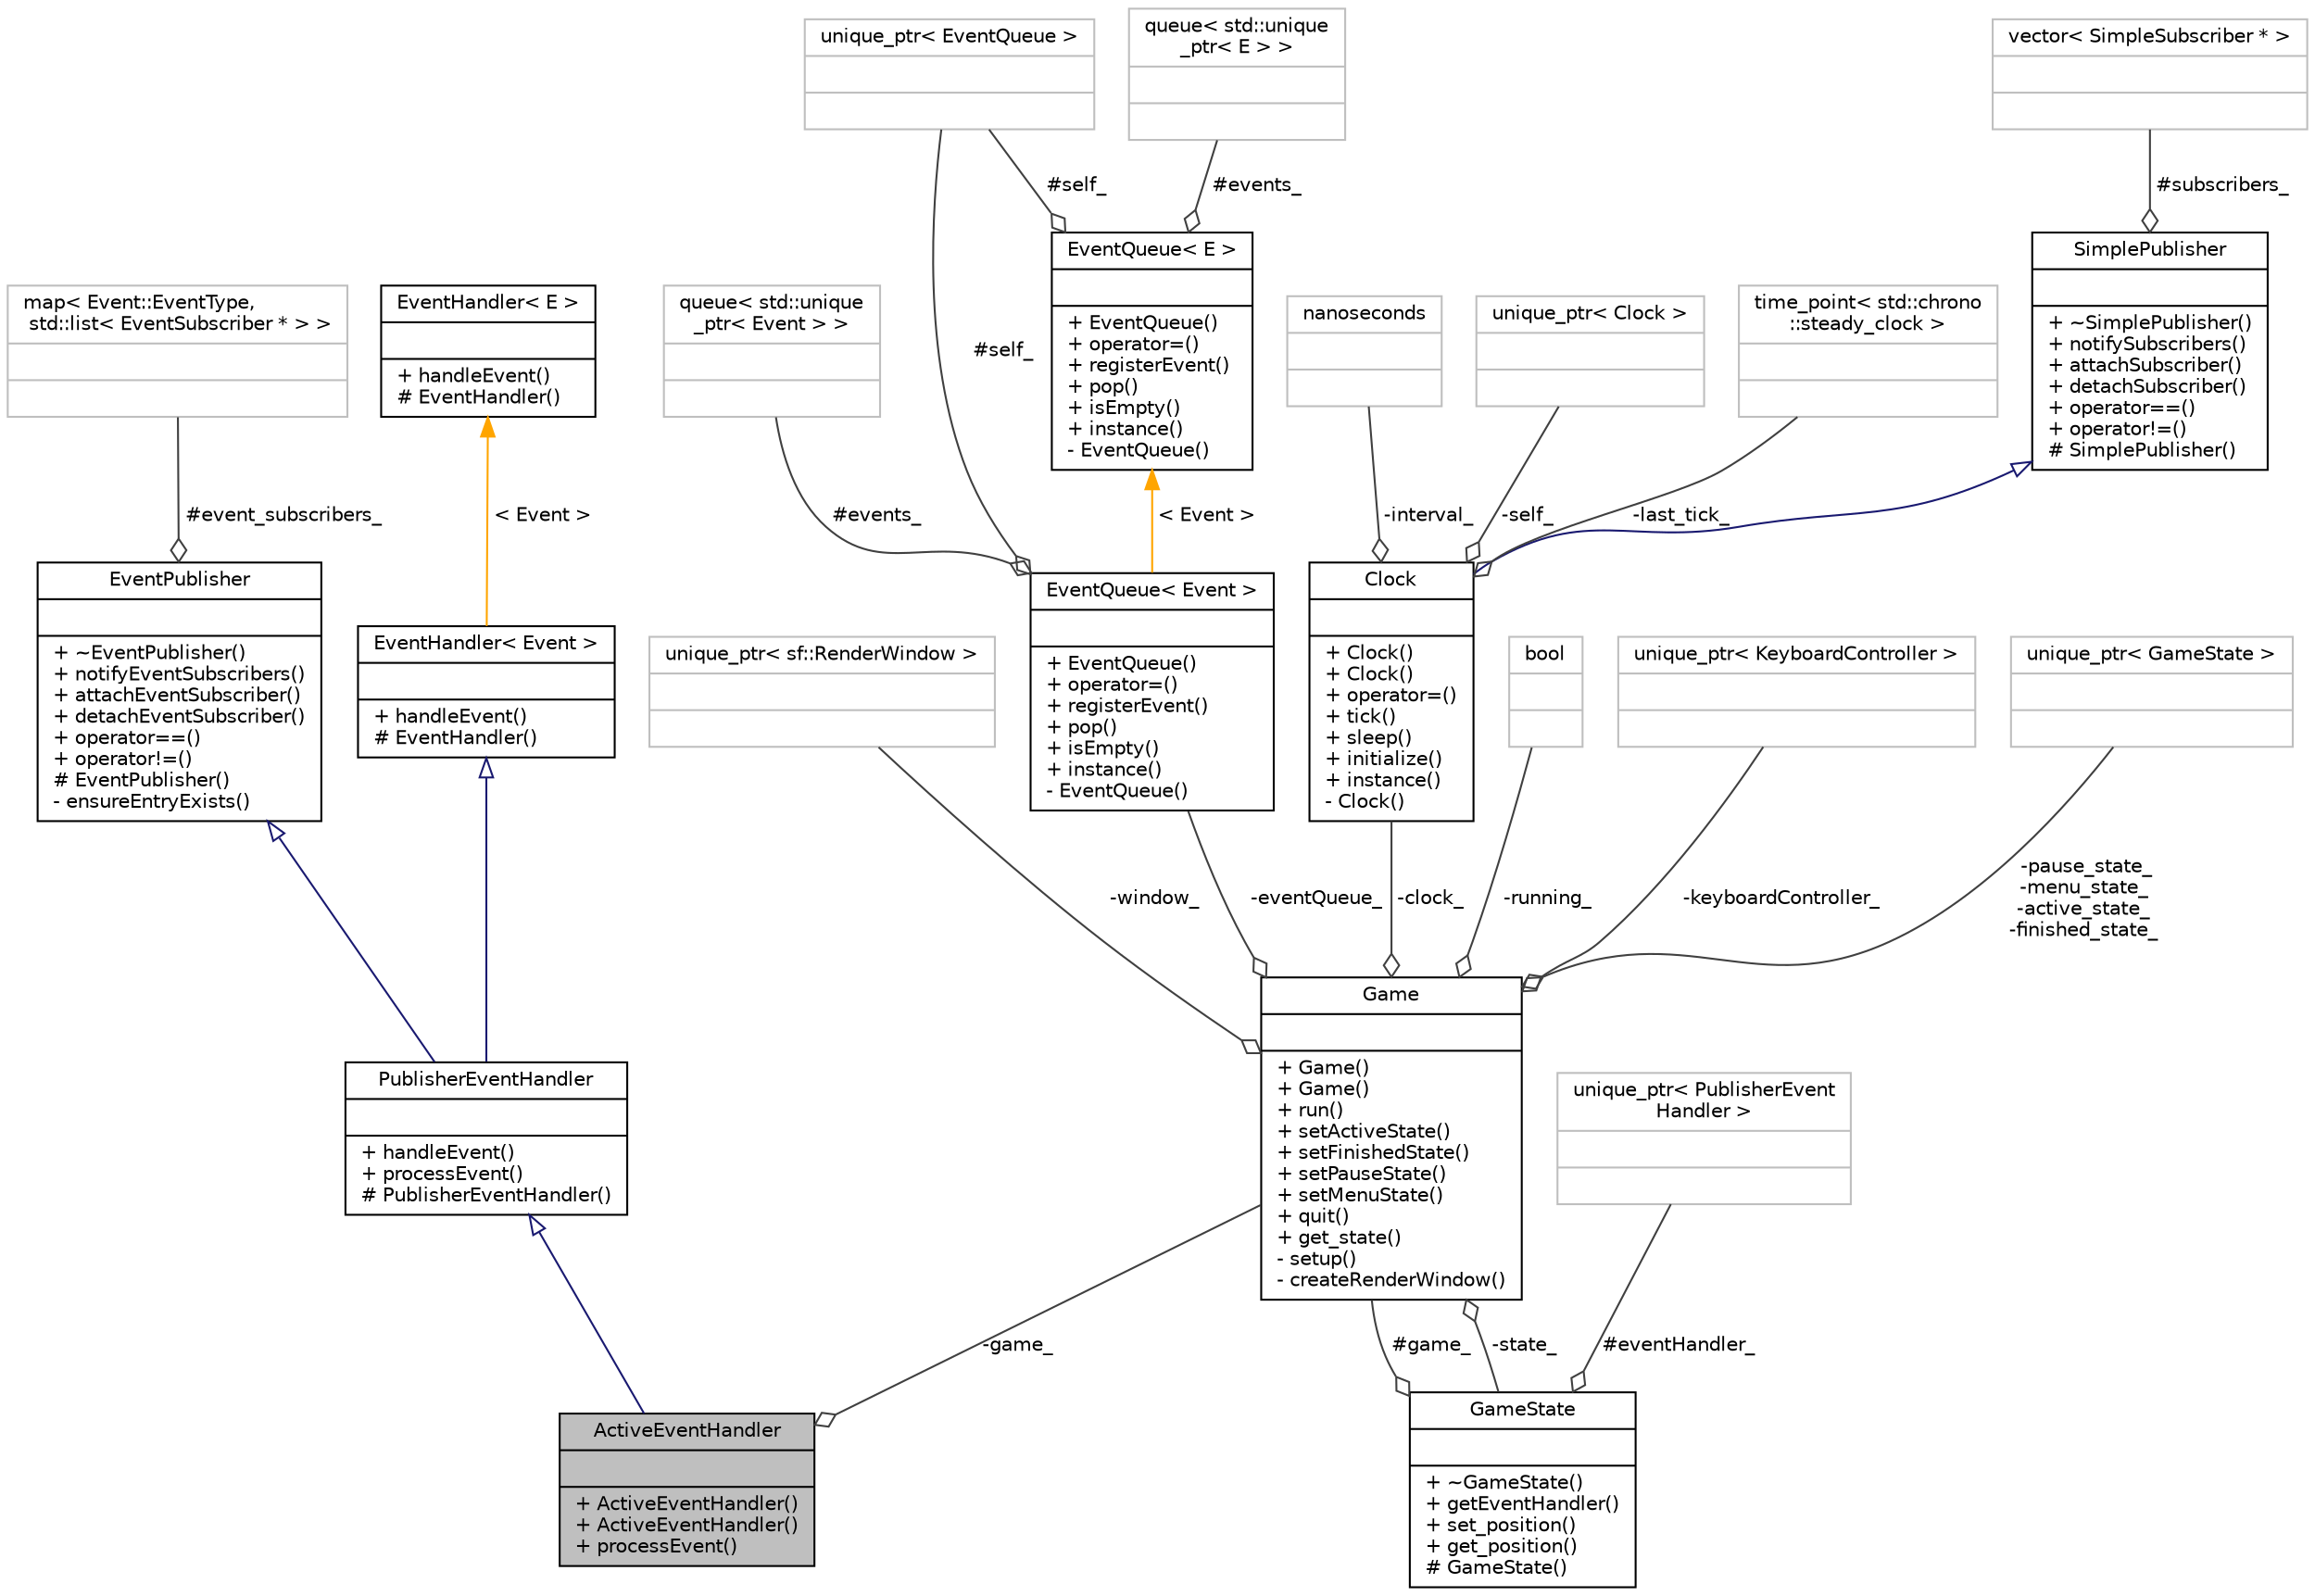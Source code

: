 digraph "ActiveEventHandler"
{
 // INTERACTIVE_SVG=YES
 // LATEX_PDF_SIZE
  bgcolor="transparent";
  edge [fontname="Helvetica",fontsize="10",labelfontname="Helvetica",labelfontsize="10"];
  node [fontname="Helvetica",fontsize="10",shape=record];
  Node1 [label="{ActiveEventHandler\n||+ ActiveEventHandler()\l+ ActiveEventHandler()\l+ processEvent()\l}",height=0.2,width=0.4,color="black", fillcolor="grey75", style="filled", fontcolor="black",tooltip=" "];
  Node2 -> Node1 [dir="back",color="midnightblue",fontsize="10",style="solid",arrowtail="onormal",fontname="Helvetica"];
  Node2 [label="{PublisherEventHandler\n||+ handleEvent()\l+ processEvent()\l# PublisherEventHandler()\l}",height=0.2,width=0.4,color="black",URL="$class_publisher_event_handler.html",tooltip="Extended EventHandler for Event class events with publisher capabilities."];
  Node3 -> Node2 [dir="back",color="midnightblue",fontsize="10",style="solid",arrowtail="onormal",fontname="Helvetica"];
  Node3 [label="{EventPublisher\n||+ ~EventPublisher()\l+ notifyEventSubscribers()\l+ attachEventSubscriber()\l+ detachEventSubscriber()\l+ operator==()\l+ operator!=()\l# EventPublisher()\l- ensureEntryExists()\l}",height=0.2,width=0.4,color="black",URL="$class_event_publisher.html",tooltip=" "];
  Node4 -> Node3 [color="grey25",fontsize="10",style="solid",label=" #event_subscribers_" ,arrowhead="odiamond",fontname="Helvetica"];
  Node4 [label="{map\< Event::EventType,\l std::list\< EventSubscriber * \> \>\n||}",height=0.2,width=0.4,color="grey75",tooltip=" "];
  Node5 -> Node2 [dir="back",color="midnightblue",fontsize="10",style="solid",arrowtail="onormal",fontname="Helvetica"];
  Node5 [label="{EventHandler\< Event \>\n||+ handleEvent()\l# EventHandler()\l}",height=0.2,width=0.4,color="black",URL="$class_event_handler.html",tooltip=" "];
  Node6 -> Node5 [dir="back",color="orange",fontsize="10",style="solid",label=" \< Event \>" ,fontname="Helvetica"];
  Node6 [label="{EventHandler\< E \>\n||+ handleEvent()\l# EventHandler()\l}",height=0.2,width=0.4,color="black",URL="$class_event_handler.html",tooltip=" "];
  Node7 -> Node1 [color="grey25",fontsize="10",style="solid",label=" -game_" ,arrowhead="odiamond",fontname="Helvetica"];
  Node7 [label="{Game\n||+ Game()\l+ Game()\l+ run()\l+ setActiveState()\l+ setFinishedState()\l+ setPauseState()\l+ setMenuState()\l+ quit()\l+ get_state()\l- setup()\l- createRenderWindow()\l}",height=0.2,width=0.4,color="black",URL="$class_game.html",tooltip=" "];
  Node8 -> Node7 [color="grey25",fontsize="10",style="solid",label=" -keyboardController_" ,arrowhead="odiamond",fontname="Helvetica"];
  Node8 [label="{unique_ptr\< KeyboardController \>\n||}",height=0.2,width=0.4,color="grey75",tooltip=" "];
  Node9 -> Node7 [color="grey25",fontsize="10",style="solid",label=" -pause_state_\n-menu_state_\n-active_state_\n-finished_state_" ,arrowhead="odiamond",fontname="Helvetica"];
  Node9 [label="{unique_ptr\< GameState \>\n||}",height=0.2,width=0.4,color="grey75",tooltip=" "];
  Node10 -> Node7 [color="grey25",fontsize="10",style="solid",label=" -window_" ,arrowhead="odiamond",fontname="Helvetica"];
  Node10 [label="{unique_ptr\< sf::RenderWindow \>\n||}",height=0.2,width=0.4,color="grey75",tooltip=" "];
  Node11 -> Node7 [color="grey25",fontsize="10",style="solid",label=" -eventQueue_" ,arrowhead="odiamond",fontname="Helvetica"];
  Node11 [label="{EventQueue\< Event \>\n||+ EventQueue()\l+ operator=()\l+ registerEvent()\l+ pop()\l+ isEmpty()\l+ instance()\l- EventQueue()\l}",height=0.2,width=0.4,color="black",URL="$class_event_queue.html",tooltip=" "];
  Node12 -> Node11 [color="grey25",fontsize="10",style="solid",label=" #events_" ,arrowhead="odiamond",fontname="Helvetica"];
  Node12 [label="{queue\< std::unique\l_ptr\< Event \> \>\n||}",height=0.2,width=0.4,color="grey75",tooltip=" "];
  Node13 -> Node11 [color="grey25",fontsize="10",style="solid",label=" #self_" ,arrowhead="odiamond",fontname="Helvetica"];
  Node13 [label="{unique_ptr\< EventQueue \>\n||}",height=0.2,width=0.4,color="grey75",tooltip=" "];
  Node14 -> Node11 [dir="back",color="orange",fontsize="10",style="solid",label=" \< Event \>" ,fontname="Helvetica"];
  Node14 [label="{EventQueue\< E \>\n||+ EventQueue()\l+ operator=()\l+ registerEvent()\l+ pop()\l+ isEmpty()\l+ instance()\l- EventQueue()\l}",height=0.2,width=0.4,color="black",URL="$class_event_queue.html",tooltip="Singleton class wrapper for std::queue<E>."];
  Node15 -> Node14 [color="grey25",fontsize="10",style="solid",label=" #events_" ,arrowhead="odiamond",fontname="Helvetica"];
  Node15 [label="{queue\< std::unique\l_ptr\< E \> \>\n||}",height=0.2,width=0.4,color="grey75",tooltip=" "];
  Node13 -> Node14 [color="grey25",fontsize="10",style="solid",label=" #self_" ,arrowhead="odiamond",fontname="Helvetica"];
  Node16 -> Node7 [color="grey25",fontsize="10",style="solid",label=" -clock_" ,arrowhead="odiamond",fontname="Helvetica"];
  Node16 [label="{Clock\n||+ Clock()\l+ Clock()\l+ operator=()\l+ tick()\l+ sleep()\l+ initialize()\l+ instance()\l- Clock()\l}",height=0.2,width=0.4,color="black",URL="$class_clock.html",tooltip="Represents an externally controlled clock running at a given frequency."];
  Node17 -> Node16 [dir="back",color="midnightblue",fontsize="10",style="solid",arrowtail="onormal",fontname="Helvetica"];
  Node17 [label="{SimplePublisher\n||+ ~SimplePublisher()\l+ notifySubscribers()\l+ attachSubscriber()\l+ detachSubscriber()\l+ operator==()\l+ operator!=()\l# SimplePublisher()\l}",height=0.2,width=0.4,color="black",URL="$class_simple_publisher.html",tooltip=" "];
  Node18 -> Node17 [color="grey25",fontsize="10",style="solid",label=" #subscribers_" ,arrowhead="odiamond",fontname="Helvetica"];
  Node18 [label="{vector\< SimpleSubscriber * \>\n||}",height=0.2,width=0.4,color="grey75",tooltip=" "];
  Node19 -> Node16 [color="grey25",fontsize="10",style="solid",label=" -interval_" ,arrowhead="odiamond",fontname="Helvetica"];
  Node19 [label="{nanoseconds\n||}",height=0.2,width=0.4,color="grey75",tooltip=" "];
  Node20 -> Node16 [color="grey25",fontsize="10",style="solid",label=" -self_" ,arrowhead="odiamond",fontname="Helvetica"];
  Node20 [label="{unique_ptr\< Clock \>\n||}",height=0.2,width=0.4,color="grey75",tooltip=" "];
  Node21 -> Node16 [color="grey25",fontsize="10",style="solid",label=" -last_tick_" ,arrowhead="odiamond",fontname="Helvetica"];
  Node21 [label="{time_point\< std::chrono\l::steady_clock \>\n||}",height=0.2,width=0.4,color="grey75",tooltip=" "];
  Node22 -> Node7 [color="grey25",fontsize="10",style="solid",label=" -running_" ,arrowhead="odiamond",fontname="Helvetica"];
  Node22 [label="{bool\n||}",height=0.2,width=0.4,color="grey75",tooltip=" "];
  Node23 -> Node7 [color="grey25",fontsize="10",style="solid",label=" -state_" ,arrowhead="odiamond",fontname="Helvetica"];
  Node23 [label="{GameState\n||+ ~GameState()\l+ getEventHandler()\l+ set_position()\l+ get_position()\l# GameState()\l}",height=0.2,width=0.4,color="black",URL="$class_game_state.html",tooltip=" "];
  Node7 -> Node23 [color="grey25",fontsize="10",style="solid",label=" #game_" ,arrowhead="odiamond",fontname="Helvetica"];
  Node24 -> Node23 [color="grey25",fontsize="10",style="solid",label=" #eventHandler_" ,arrowhead="odiamond",fontname="Helvetica"];
  Node24 [label="{unique_ptr\< PublisherEvent\lHandler \>\n||}",height=0.2,width=0.4,color="grey75",tooltip=" "];
}
